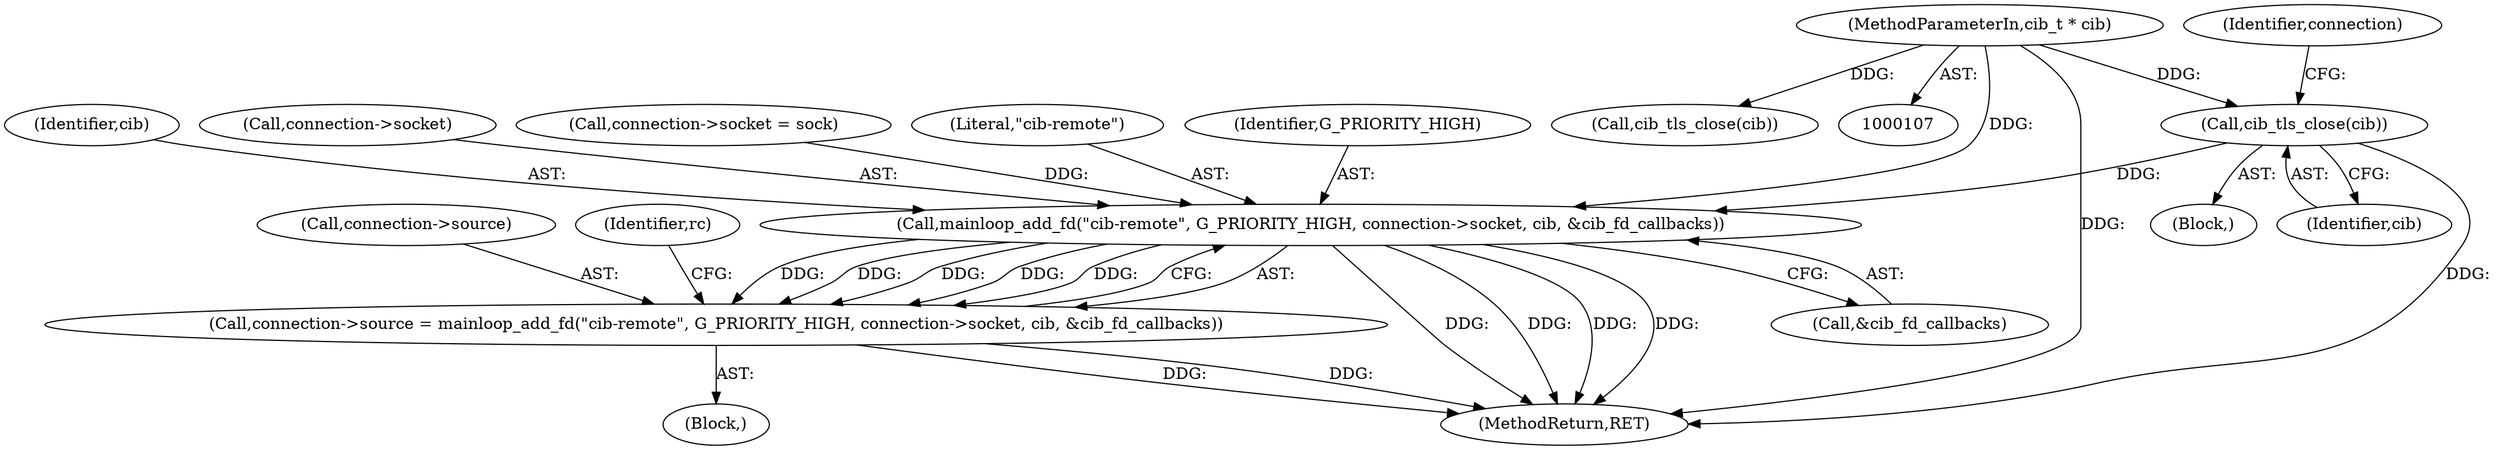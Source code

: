 digraph "0_pacemaker_564f7cc2a51dcd2f28ab12a13394f31be5aa3c93_10@API" {
"1000451" [label="(Call,cib_tls_close(cib))"];
"1000108" [label="(MethodParameterIn,cib_t * cib)"];
"1000462" [label="(Call,mainloop_add_fd(\"cib-remote\", G_PRIORITY_HIGH, connection->socket, cib, &cib_fd_callbacks))"];
"1000458" [label="(Call,connection->source = mainloop_add_fd(\"cib-remote\", G_PRIORITY_HIGH, connection->socket, cib, &cib_fd_callbacks))"];
"1000468" [label="(Identifier,cib)"];
"1000462" [label="(Call,mainloop_add_fd(\"cib-remote\", G_PRIORITY_HIGH, connection->socket, cib, &cib_fd_callbacks))"];
"1000110" [label="(Block,)"];
"1000465" [label="(Call,connection->socket)"];
"1000108" [label="(MethodParameterIn,cib_t * cib)"];
"1000453" [label="(Call,connection->socket = sock)"];
"1000459" [label="(Call,connection->source)"];
"1000463" [label="(Literal,\"cib-remote\")"];
"1000469" [label="(Call,&cib_fd_callbacks)"];
"1000450" [label="(Block,)"];
"1000464" [label="(Identifier,G_PRIORITY_HIGH)"];
"1000473" [label="(MethodReturn,RET)"];
"1000451" [label="(Call,cib_tls_close(cib))"];
"1000455" [label="(Identifier,connection)"];
"1000333" [label="(Call,cib_tls_close(cib))"];
"1000458" [label="(Call,connection->source = mainloop_add_fd(\"cib-remote\", G_PRIORITY_HIGH, connection->socket, cib, &cib_fd_callbacks))"];
"1000472" [label="(Identifier,rc)"];
"1000452" [label="(Identifier,cib)"];
"1000451" -> "1000450"  [label="AST: "];
"1000451" -> "1000452"  [label="CFG: "];
"1000452" -> "1000451"  [label="AST: "];
"1000455" -> "1000451"  [label="CFG: "];
"1000451" -> "1000473"  [label="DDG: "];
"1000108" -> "1000451"  [label="DDG: "];
"1000451" -> "1000462"  [label="DDG: "];
"1000108" -> "1000107"  [label="AST: "];
"1000108" -> "1000473"  [label="DDG: "];
"1000108" -> "1000333"  [label="DDG: "];
"1000108" -> "1000462"  [label="DDG: "];
"1000462" -> "1000458"  [label="AST: "];
"1000462" -> "1000469"  [label="CFG: "];
"1000463" -> "1000462"  [label="AST: "];
"1000464" -> "1000462"  [label="AST: "];
"1000465" -> "1000462"  [label="AST: "];
"1000468" -> "1000462"  [label="AST: "];
"1000469" -> "1000462"  [label="AST: "];
"1000458" -> "1000462"  [label="CFG: "];
"1000462" -> "1000473"  [label="DDG: "];
"1000462" -> "1000473"  [label="DDG: "];
"1000462" -> "1000473"  [label="DDG: "];
"1000462" -> "1000473"  [label="DDG: "];
"1000462" -> "1000458"  [label="DDG: "];
"1000462" -> "1000458"  [label="DDG: "];
"1000462" -> "1000458"  [label="DDG: "];
"1000462" -> "1000458"  [label="DDG: "];
"1000462" -> "1000458"  [label="DDG: "];
"1000453" -> "1000462"  [label="DDG: "];
"1000458" -> "1000110"  [label="AST: "];
"1000459" -> "1000458"  [label="AST: "];
"1000472" -> "1000458"  [label="CFG: "];
"1000458" -> "1000473"  [label="DDG: "];
"1000458" -> "1000473"  [label="DDG: "];
}
